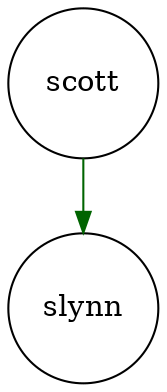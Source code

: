 digraph fullagr_scott_slynn { 
 K=0.6 
 "scott" -> { "slynn" } [color="darkgreen", arrowhead="normal", penwidth=1, href="#330"]; 
 "scott" [shape="circle", fixedsize="true", height=1, width=1, style="filled", fillcolor="white", href="#scott"]; 
 "slynn" [shape="circle", fixedsize="true", height=1, width=1, style="filled", fillcolor="white", href="#slynn"]; 

}